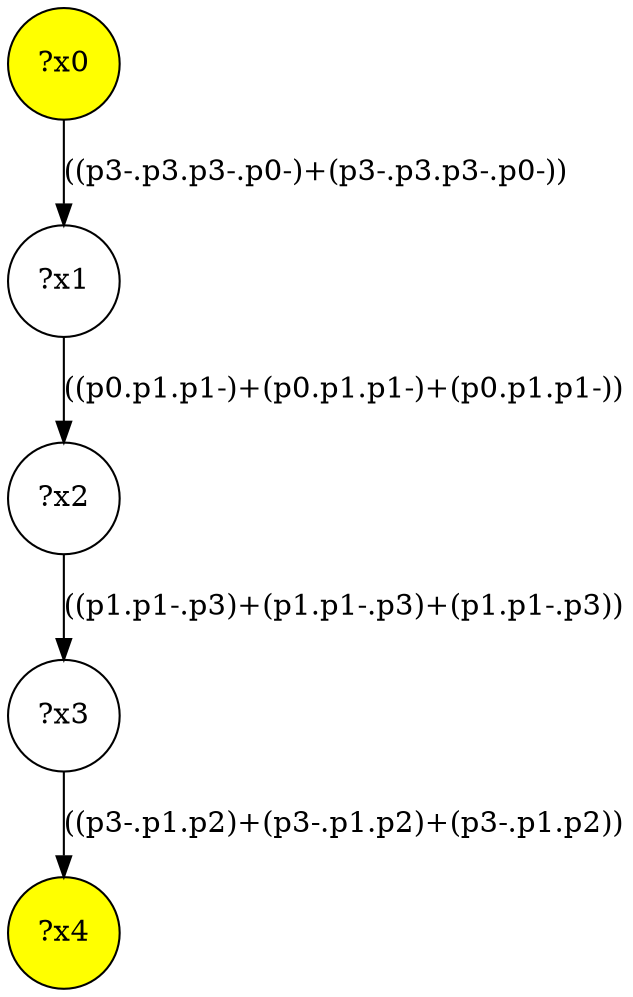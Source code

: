 digraph g {
	x0 [fillcolor="yellow", style="filled," shape=circle, label="?x0"];
	x4 [fillcolor="yellow", style="filled," shape=circle, label="?x4"];
	x1 [shape=circle, label="?x1"];
	x0 -> x1 [label="((p3-.p3.p3-.p0-)+(p3-.p3.p3-.p0-))"];
	x2 [shape=circle, label="?x2"];
	x1 -> x2 [label="((p0.p1.p1-)+(p0.p1.p1-)+(p0.p1.p1-))"];
	x3 [shape=circle, label="?x3"];
	x2 -> x3 [label="((p1.p1-.p3)+(p1.p1-.p3)+(p1.p1-.p3))"];
	x3 -> x4 [label="((p3-.p1.p2)+(p3-.p1.p2)+(p3-.p1.p2))"];
}
